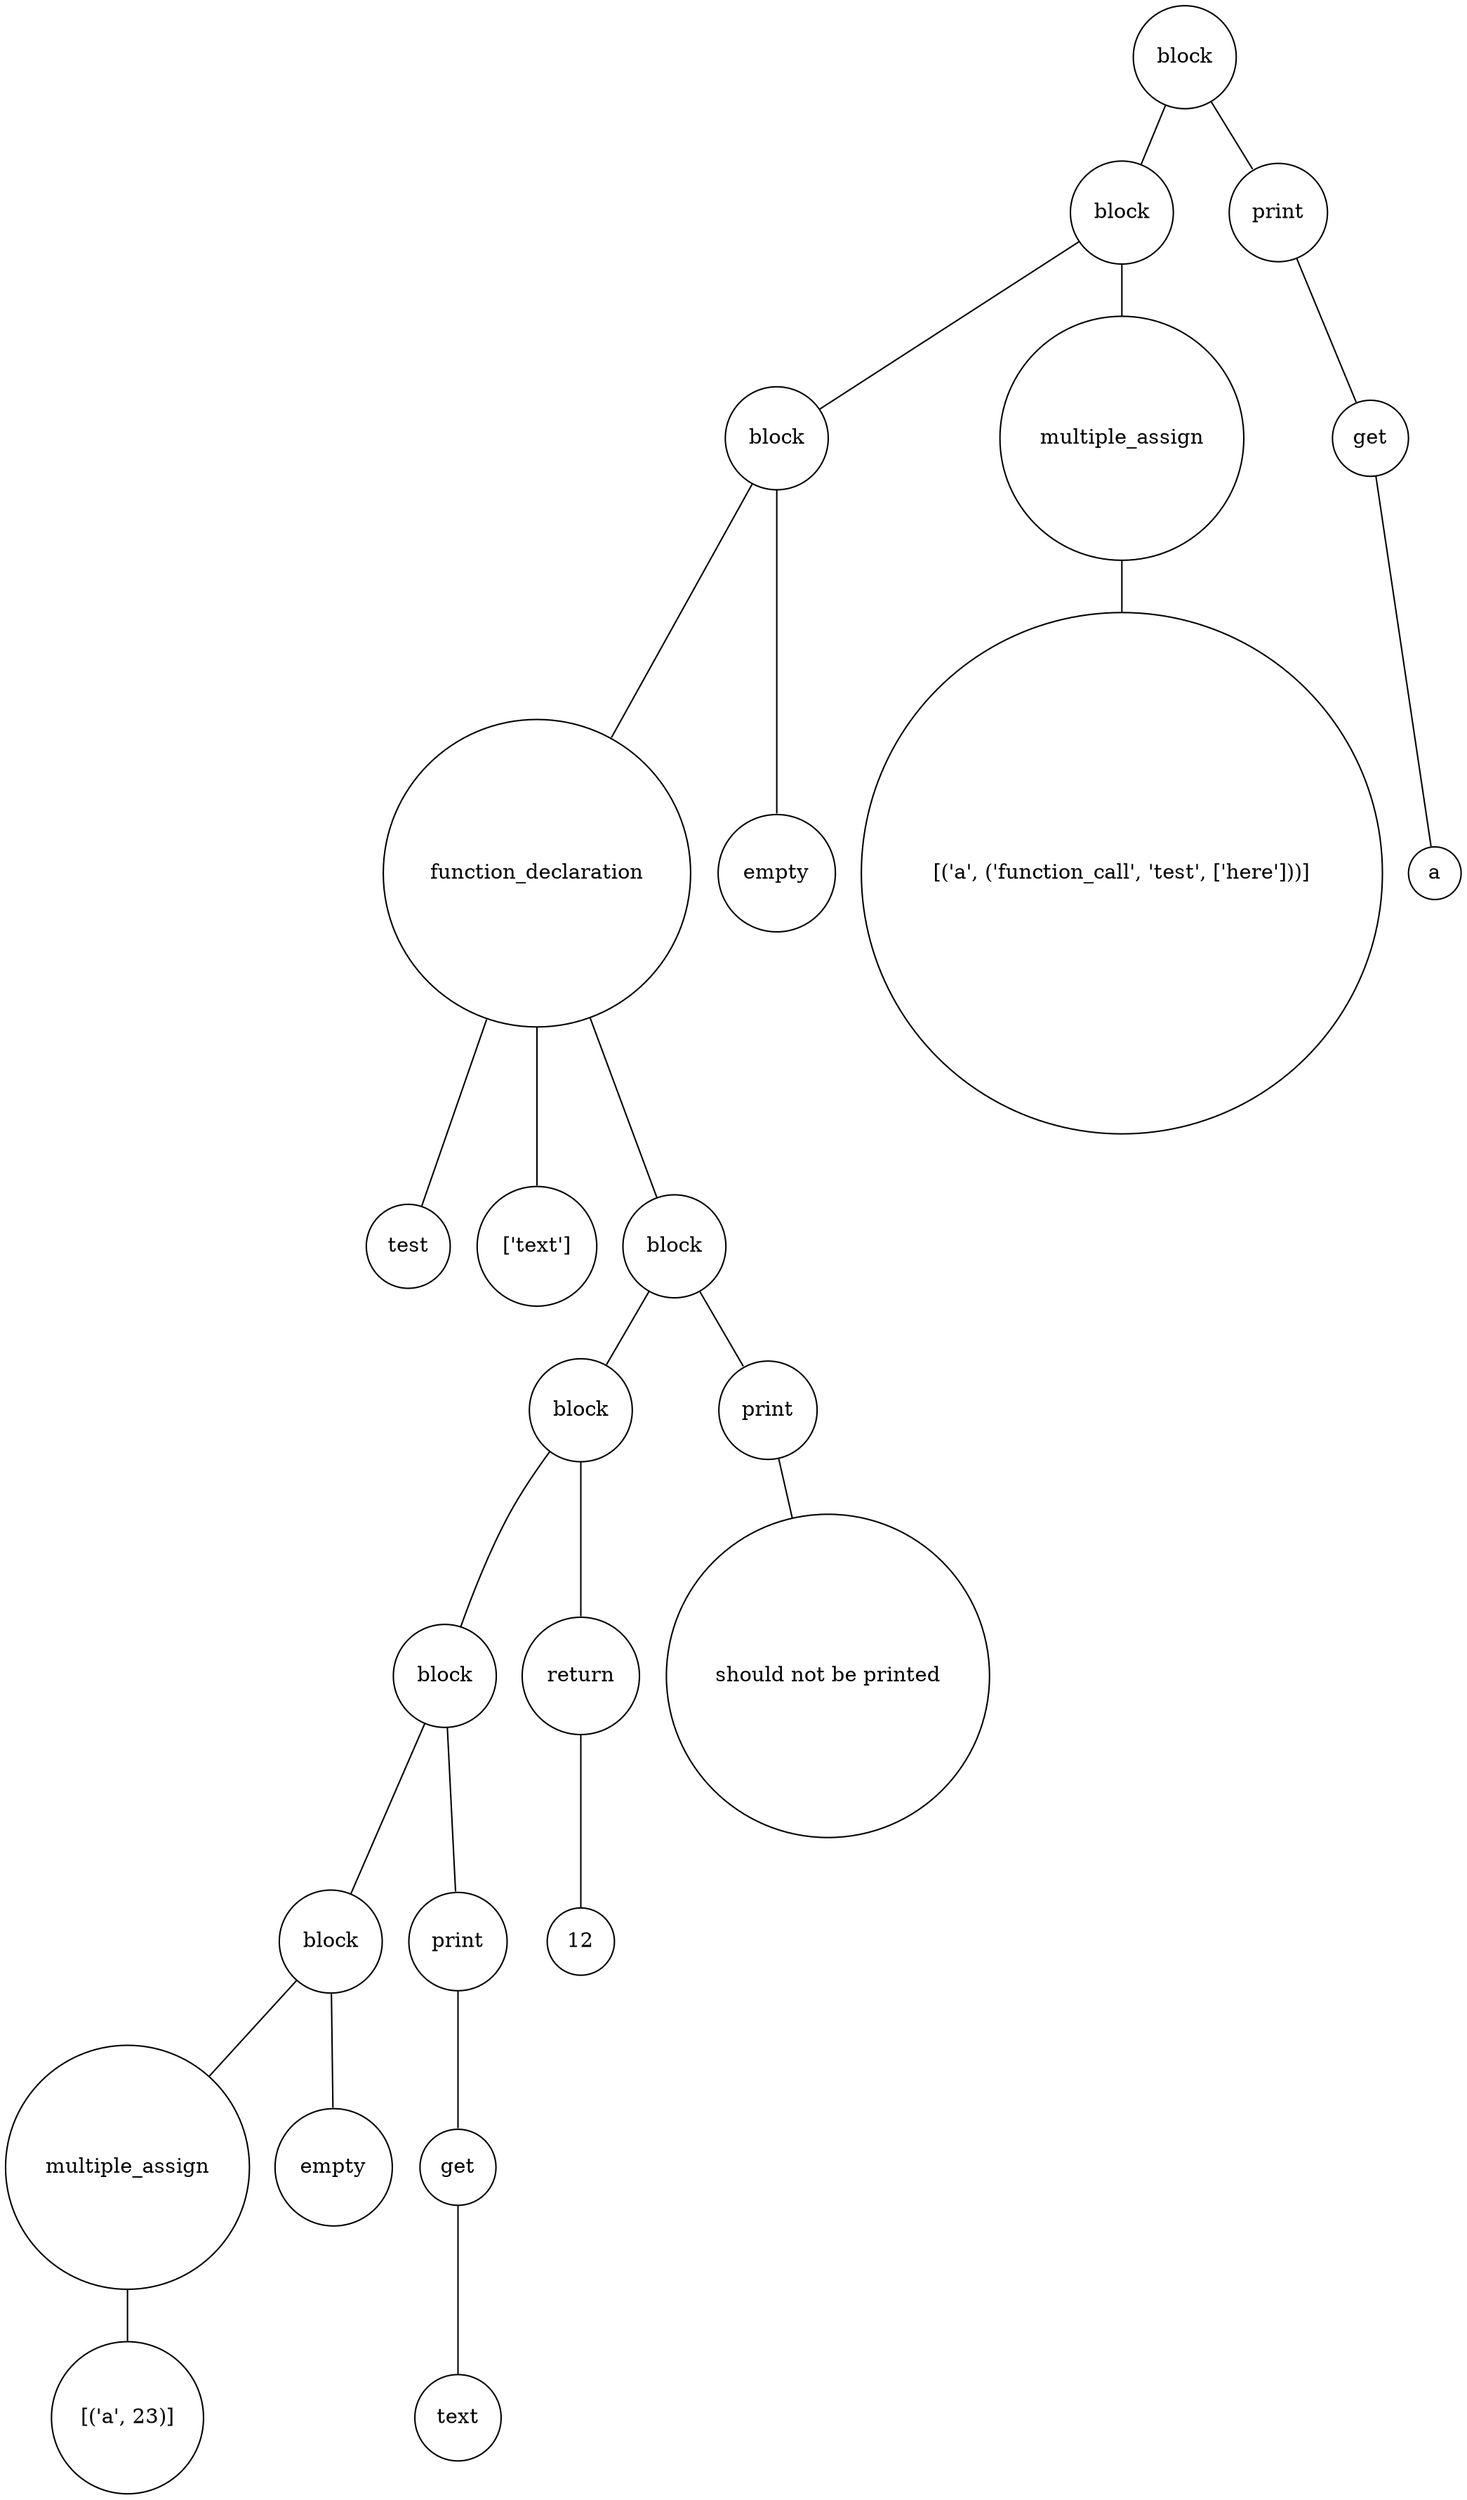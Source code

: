 digraph {
	node [shape=circle]
	"d03d9a98-cb52-4a96-96f1-f0d7de558869" [label=block]
	"521ed716-26f2-4657-b419-fc211fdfa634" [label=block]
	"7b5878de-b237-49b7-926b-613a67919ded" [label=block]
	"c8ab40c0-12f5-4d46-b4e1-46c5701340db" [label=function_declaration]
	"1f7b403e-afde-42fe-b9f2-e5b7aec21238" [label=test]
	"c8ab40c0-12f5-4d46-b4e1-46c5701340db" -> "1f7b403e-afde-42fe-b9f2-e5b7aec21238" [arrowsize=0]
	"3d02b145-ba42-45b5-a88b-abddfdae9893" [label="['text']"]
	"c8ab40c0-12f5-4d46-b4e1-46c5701340db" -> "3d02b145-ba42-45b5-a88b-abddfdae9893" [arrowsize=0]
	"439b4108-8c3c-45d5-bdd1-ce79aff00c3b" [label=block]
	"58c726bf-d9c1-4787-b41f-b161381cef9b" [label=block]
	"49da8d6d-506d-4bf7-bcb9-c7c9c39849fb" [label=block]
	"0216aa26-b236-44c0-a449-ce74d6eb89da" [label=block]
	"1683c044-5b61-4212-8da9-10ef5cadedcc" [label=multiple_assign]
	"dbefa302-3425-4923-9aac-4c2410b52201" [label="[('a', 23)]"]
	"1683c044-5b61-4212-8da9-10ef5cadedcc" -> "dbefa302-3425-4923-9aac-4c2410b52201" [arrowsize=0]
	"0216aa26-b236-44c0-a449-ce74d6eb89da" -> "1683c044-5b61-4212-8da9-10ef5cadedcc" [arrowsize=0]
	"fa2c6423-b26e-4e03-a975-68ac9395ec8a" [label=empty]
	"0216aa26-b236-44c0-a449-ce74d6eb89da" -> "fa2c6423-b26e-4e03-a975-68ac9395ec8a" [arrowsize=0]
	"49da8d6d-506d-4bf7-bcb9-c7c9c39849fb" -> "0216aa26-b236-44c0-a449-ce74d6eb89da" [arrowsize=0]
	"670b697b-d854-401b-8b4f-8148b49a0b39" [label=print]
	"3a3a8fb4-f7d6-45b0-aa1f-f1dbee2d1ea0" [label=get]
	"2b950a85-2ea5-4cc1-8830-92285714cbdc" [label=text]
	"3a3a8fb4-f7d6-45b0-aa1f-f1dbee2d1ea0" -> "2b950a85-2ea5-4cc1-8830-92285714cbdc" [arrowsize=0]
	"670b697b-d854-401b-8b4f-8148b49a0b39" -> "3a3a8fb4-f7d6-45b0-aa1f-f1dbee2d1ea0" [arrowsize=0]
	"49da8d6d-506d-4bf7-bcb9-c7c9c39849fb" -> "670b697b-d854-401b-8b4f-8148b49a0b39" [arrowsize=0]
	"58c726bf-d9c1-4787-b41f-b161381cef9b" -> "49da8d6d-506d-4bf7-bcb9-c7c9c39849fb" [arrowsize=0]
	"9e315552-db6d-4eac-99bb-2cb7cde8bb4f" [label=return]
	"a1973dba-17c2-40ef-8930-2286ff2f0d91" [label=12]
	"9e315552-db6d-4eac-99bb-2cb7cde8bb4f" -> "a1973dba-17c2-40ef-8930-2286ff2f0d91" [arrowsize=0]
	"58c726bf-d9c1-4787-b41f-b161381cef9b" -> "9e315552-db6d-4eac-99bb-2cb7cde8bb4f" [arrowsize=0]
	"439b4108-8c3c-45d5-bdd1-ce79aff00c3b" -> "58c726bf-d9c1-4787-b41f-b161381cef9b" [arrowsize=0]
	"e93d418a-cf9a-4dc6-828d-43143f2022a2" [label=print]
	"b126e640-f5eb-414d-8da3-dd9fc8862aa1" [label="should not be printed"]
	"e93d418a-cf9a-4dc6-828d-43143f2022a2" -> "b126e640-f5eb-414d-8da3-dd9fc8862aa1" [arrowsize=0]
	"439b4108-8c3c-45d5-bdd1-ce79aff00c3b" -> "e93d418a-cf9a-4dc6-828d-43143f2022a2" [arrowsize=0]
	"c8ab40c0-12f5-4d46-b4e1-46c5701340db" -> "439b4108-8c3c-45d5-bdd1-ce79aff00c3b" [arrowsize=0]
	"7b5878de-b237-49b7-926b-613a67919ded" -> "c8ab40c0-12f5-4d46-b4e1-46c5701340db" [arrowsize=0]
	"96782628-f48e-45b4-95a6-4be5158d337f" [label=empty]
	"7b5878de-b237-49b7-926b-613a67919ded" -> "96782628-f48e-45b4-95a6-4be5158d337f" [arrowsize=0]
	"521ed716-26f2-4657-b419-fc211fdfa634" -> "7b5878de-b237-49b7-926b-613a67919ded" [arrowsize=0]
	"ca4d509a-01cc-4e0e-9ad2-36f60f3491cc" [label=multiple_assign]
	"ad063759-297b-469a-968d-a50599aa846f" [label="[('a', ('function_call', 'test', ['here']))]"]
	"ca4d509a-01cc-4e0e-9ad2-36f60f3491cc" -> "ad063759-297b-469a-968d-a50599aa846f" [arrowsize=0]
	"521ed716-26f2-4657-b419-fc211fdfa634" -> "ca4d509a-01cc-4e0e-9ad2-36f60f3491cc" [arrowsize=0]
	"d03d9a98-cb52-4a96-96f1-f0d7de558869" -> "521ed716-26f2-4657-b419-fc211fdfa634" [arrowsize=0]
	"6eee52d9-ed69-4e15-a201-82425646a92e" [label=print]
	"953f49fc-92ac-44d0-99f7-d87ba8b462f2" [label=get]
	"a5d1dbbf-a12b-4acd-a15b-b44251fd8bce" [label=a]
	"953f49fc-92ac-44d0-99f7-d87ba8b462f2" -> "a5d1dbbf-a12b-4acd-a15b-b44251fd8bce" [arrowsize=0]
	"6eee52d9-ed69-4e15-a201-82425646a92e" -> "953f49fc-92ac-44d0-99f7-d87ba8b462f2" [arrowsize=0]
	"d03d9a98-cb52-4a96-96f1-f0d7de558869" -> "6eee52d9-ed69-4e15-a201-82425646a92e" [arrowsize=0]
}
